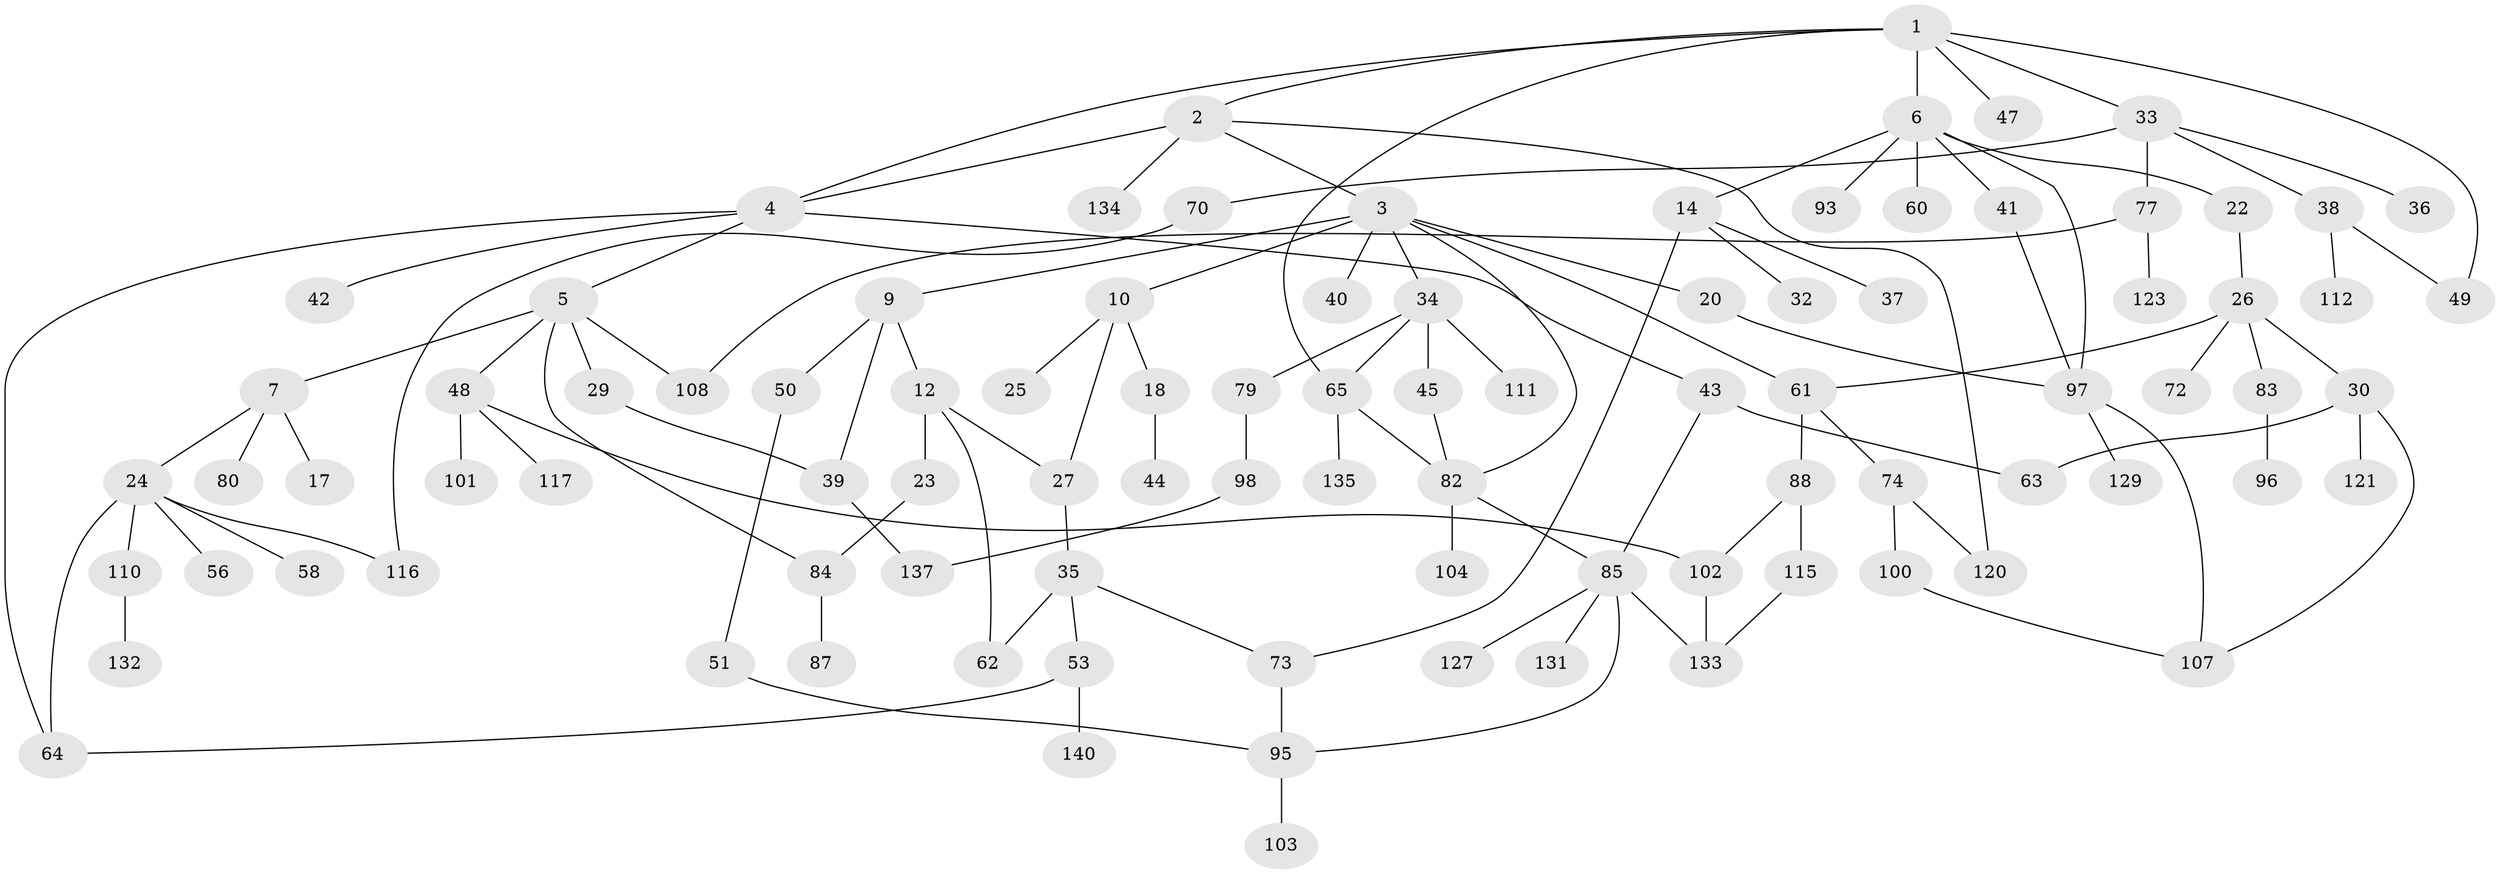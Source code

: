 // Generated by graph-tools (version 1.1) at 2025/51/02/27/25 19:51:39]
// undirected, 93 vertices, 120 edges
graph export_dot {
graph [start="1"]
  node [color=gray90,style=filled];
  1 [super="+19"];
  2 [super="+66"];
  3 [super="+8"];
  4 [super="+16"];
  5 [super="+21"];
  6 [super="+15"];
  7 [super="+11"];
  9;
  10;
  12 [super="+13"];
  14 [super="+31"];
  17;
  18 [super="+69"];
  20;
  22;
  23 [super="+76"];
  24 [super="+52"];
  25 [super="+75"];
  26 [super="+28"];
  27 [super="+67"];
  29;
  30 [super="+78"];
  32 [super="+59"];
  33 [super="+86"];
  34 [super="+55"];
  35 [super="+109"];
  36;
  37 [super="+122"];
  38 [super="+89"];
  39 [super="+91"];
  40;
  41 [super="+71"];
  42;
  43 [super="+54"];
  44;
  45 [super="+46"];
  47;
  48 [super="+57"];
  49 [super="+99"];
  50;
  51 [super="+68"];
  53 [super="+138"];
  56 [super="+81"];
  58 [super="+139"];
  60;
  61 [super="+113"];
  62;
  63 [super="+92"];
  64;
  65 [super="+119"];
  70 [super="+94"];
  72;
  73 [super="+106"];
  74 [super="+124"];
  77;
  79;
  80;
  82 [super="+128"];
  83;
  84 [super="+105"];
  85 [super="+90"];
  87;
  88;
  93;
  95;
  96;
  97;
  98;
  100;
  101;
  102 [super="+126"];
  103;
  104;
  107;
  108 [super="+114"];
  110;
  111;
  112 [super="+125"];
  115 [super="+130"];
  116 [super="+118"];
  117;
  120;
  121;
  123;
  127;
  129;
  131;
  132;
  133 [super="+136"];
  134;
  135;
  137;
  140;
  1 -- 2;
  1 -- 6;
  1 -- 65;
  1 -- 33;
  1 -- 4;
  1 -- 49;
  1 -- 47;
  2 -- 3;
  2 -- 4;
  2 -- 120;
  2 -- 134;
  3 -- 10;
  3 -- 20;
  3 -- 82;
  3 -- 34;
  3 -- 40;
  3 -- 9;
  3 -- 61;
  4 -- 5;
  4 -- 64;
  4 -- 42;
  4 -- 43;
  5 -- 7;
  5 -- 29;
  5 -- 48;
  5 -- 108;
  5 -- 84;
  6 -- 14;
  6 -- 22;
  6 -- 41;
  6 -- 93;
  6 -- 97;
  6 -- 60;
  7 -- 80;
  7 -- 24;
  7 -- 17;
  9 -- 12;
  9 -- 39;
  9 -- 50;
  10 -- 18;
  10 -- 25;
  10 -- 27;
  12 -- 23;
  12 -- 27;
  12 -- 62;
  14 -- 37;
  14 -- 73;
  14 -- 32;
  18 -- 44;
  20 -- 97;
  22 -- 26;
  23 -- 84;
  24 -- 56;
  24 -- 110;
  24 -- 58;
  24 -- 64;
  24 -- 116;
  26 -- 30;
  26 -- 72;
  26 -- 83;
  26 -- 61;
  27 -- 35;
  29 -- 39;
  30 -- 63;
  30 -- 121;
  30 -- 107;
  33 -- 36;
  33 -- 38;
  33 -- 70;
  33 -- 77;
  34 -- 45;
  34 -- 79;
  34 -- 65;
  34 -- 111;
  35 -- 53;
  35 -- 73;
  35 -- 62;
  38 -- 112;
  38 -- 49;
  39 -- 137;
  41 -- 97;
  43 -- 63;
  43 -- 85;
  45 -- 82;
  48 -- 117;
  48 -- 101;
  48 -- 102;
  50 -- 51;
  51 -- 95;
  53 -- 140;
  53 -- 64;
  61 -- 74;
  61 -- 88;
  65 -- 135;
  65 -- 82;
  70 -- 116;
  73 -- 95;
  74 -- 100;
  74 -- 120;
  77 -- 123;
  77 -- 108;
  79 -- 98;
  82 -- 104;
  82 -- 85;
  83 -- 96;
  84 -- 87;
  85 -- 131;
  85 -- 127;
  85 -- 95;
  85 -- 133;
  88 -- 115;
  88 -- 102;
  95 -- 103;
  97 -- 107;
  97 -- 129;
  98 -- 137;
  100 -- 107;
  102 -- 133;
  110 -- 132;
  115 -- 133;
}
